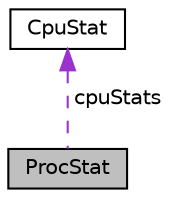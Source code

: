 digraph "ProcStat"
{
 // LATEX_PDF_SIZE
  edge [fontname="Helvetica",fontsize="10",labelfontname="Helvetica",labelfontsize="10"];
  node [fontname="Helvetica",fontsize="10",shape=record];
  Node1 [label="ProcStat",height=0.2,width=0.4,color="black", fillcolor="grey75", style="filled", fontcolor="black",tooltip=" "];
  Node2 -> Node1 [dir="back",color="darkorchid3",fontsize="10",style="dashed",label=" cpuStats" ,fontname="Helvetica"];
  Node2 [label="CpuStat",height=0.2,width=0.4,color="black", fillcolor="white", style="filled",URL="$structCpuStat.html",tooltip=" "];
}
